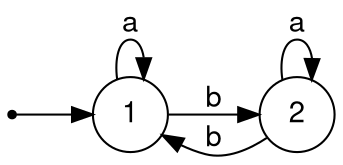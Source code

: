 digraph finite_state_machine {
	fontname="Helvetica,Arial,sans-serif"
	node [fontname="Helvetica,Arial,sans-serif"]
	edge [fontname="Helvetica,Arial,sans-serif"]
	rankdir=LR;
	node [shape = circle]; 1;
	node [shape = circle];
	1 -> 1 [label = "a"];
	1 -> 2 [label = "b"];
	2 -> 2 [label = "a"];
	2 -> 1 [label = "b"];
	nowhere [shape=point];	nowhere -> 1;}